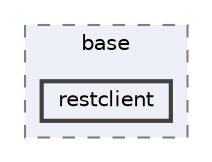 digraph "repository/core/src/test/java/com/sterlite/cal/core/base/restclient"
{
 // LATEX_PDF_SIZE
  bgcolor="transparent";
  edge [fontname=Helvetica,fontsize=10,labelfontname=Helvetica,labelfontsize=10];
  node [fontname=Helvetica,fontsize=10,shape=box,height=0.2,width=0.4];
  compound=true
  subgraph clusterdir_ba0a155aad58e90e93b53d4890d83330 {
    graph [ bgcolor="#edf0f7", pencolor="grey50", label="base", fontname=Helvetica,fontsize=10 style="filled,dashed", URL="dir_ba0a155aad58e90e93b53d4890d83330.html",tooltip=""]
  dir_86d280d057f9a9e2579e0b23dd838c12 [label="restclient", fillcolor="#edf0f7", color="grey25", style="filled,bold", URL="dir_86d280d057f9a9e2579e0b23dd838c12.html",tooltip=""];
  }
}
